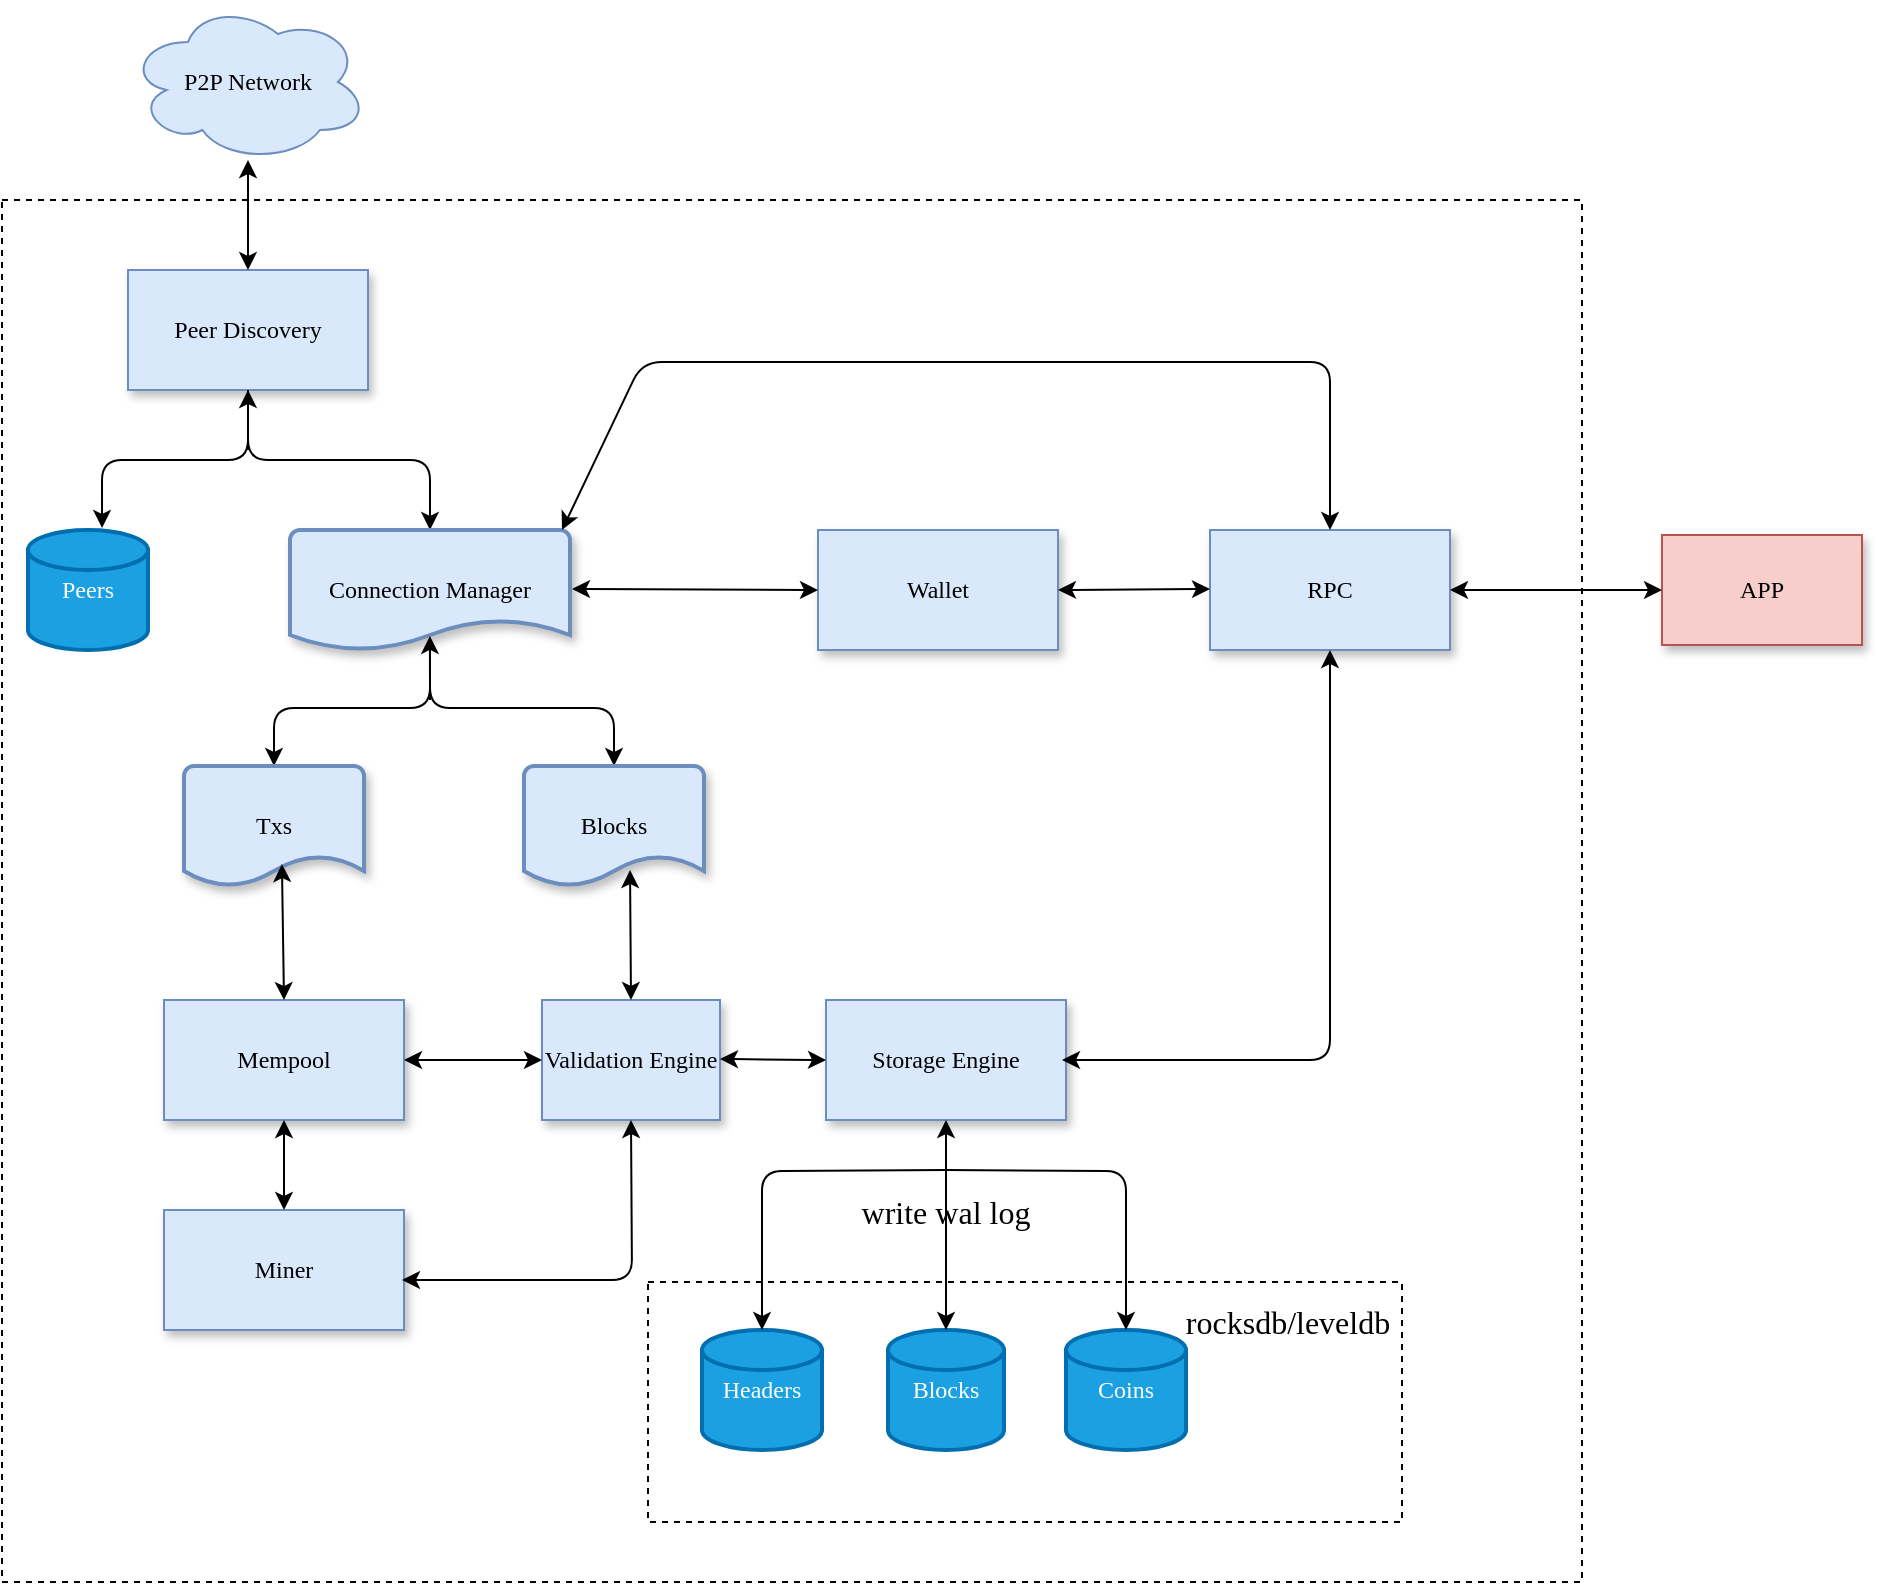 <mxfile version="24.7.7">
  <diagram name="第 1 页" id="tgMQHVBDHuroJmxmnegw">
    <mxGraphModel dx="1242" dy="749" grid="1" gridSize="10" guides="1" tooltips="1" connect="1" arrows="1" fold="1" page="1" pageScale="1" pageWidth="1169" pageHeight="827" math="0" shadow="0">
      <root>
        <mxCell id="0" />
        <mxCell id="1" parent="0" />
        <mxCell id="X7fMvcYtnIwSlndWAkHu-51" value="" style="rounded=0;whiteSpace=wrap;html=1;dashed=1;fillColor=none;fontFamily=Tahoma;" parent="1" vertex="1">
          <mxGeometry x="30" y="109" width="790" height="691" as="geometry" />
        </mxCell>
        <mxCell id="X7fMvcYtnIwSlndWAkHu-61" value="" style="rounded=0;whiteSpace=wrap;html=1;fillColor=none;dashed=1;" parent="1" vertex="1">
          <mxGeometry x="353" y="650" width="377" height="120" as="geometry" />
        </mxCell>
        <mxCell id="X7fMvcYtnIwSlndWAkHu-8" style="edgeStyle=orthogonalEdgeStyle;rounded=1;orthogonalLoop=1;jettySize=auto;html=1;exitX=0.5;exitY=1;exitDx=0;exitDy=0;curved=0;fontFamily=Tahoma;" parent="1" source="X7fMvcYtnIwSlndWAkHu-1" target="X7fMvcYtnIwSlndWAkHu-2" edge="1">
          <mxGeometry relative="1" as="geometry" />
        </mxCell>
        <mxCell id="X7fMvcYtnIwSlndWAkHu-1" value="Peer Discovery" style="rounded=0;whiteSpace=wrap;html=1;shadow=1;fillColor=#dae8fc;strokeColor=#6c8ebf;fontFamily=Tahoma;" parent="1" vertex="1">
          <mxGeometry x="93" y="144" width="120" height="60" as="geometry" />
        </mxCell>
        <mxCell id="X7fMvcYtnIwSlndWAkHu-24" value="" style="edgeStyle=orthogonalEdgeStyle;rounded=1;orthogonalLoop=1;jettySize=auto;html=1;curved=0;fontFamily=Tahoma;" parent="1" source="X7fMvcYtnIwSlndWAkHu-2" target="X7fMvcYtnIwSlndWAkHu-16" edge="1">
          <mxGeometry relative="1" as="geometry" />
        </mxCell>
        <mxCell id="X7fMvcYtnIwSlndWAkHu-25" value="" style="edgeStyle=orthogonalEdgeStyle;rounded=1;orthogonalLoop=1;jettySize=auto;html=1;curved=0;fontFamily=Tahoma;" parent="1" source="X7fMvcYtnIwSlndWAkHu-2" target="X7fMvcYtnIwSlndWAkHu-15" edge="1">
          <mxGeometry relative="1" as="geometry" />
        </mxCell>
        <mxCell id="X7fMvcYtnIwSlndWAkHu-2" value="Connection Manager" style="strokeWidth=2;html=1;shape=mxgraph.flowchart.document2;whiteSpace=wrap;size=0.25;shadow=1;fillColor=#dae8fc;strokeColor=#6c8ebf;fontFamily=Tahoma;" parent="1" vertex="1">
          <mxGeometry x="174" y="274" width="140" height="60" as="geometry" />
        </mxCell>
        <mxCell id="X7fMvcYtnIwSlndWAkHu-3" value="Peers" style="strokeWidth=2;html=1;shape=mxgraph.flowchart.database;whiteSpace=wrap;fillColor=#1ba1e2;fontColor=#ffffff;strokeColor=#006EAF;fontFamily=Tahoma;" parent="1" vertex="1">
          <mxGeometry x="43" y="274" width="60" height="60" as="geometry" />
        </mxCell>
        <mxCell id="X7fMvcYtnIwSlndWAkHu-7" style="edgeStyle=orthogonalEdgeStyle;rounded=1;orthogonalLoop=1;jettySize=auto;html=1;exitX=0.5;exitY=1;exitDx=0;exitDy=0;entryX=0.617;entryY=-0.017;entryDx=0;entryDy=0;entryPerimeter=0;curved=0;fontFamily=Tahoma;" parent="1" source="X7fMvcYtnIwSlndWAkHu-1" target="X7fMvcYtnIwSlndWAkHu-3" edge="1">
          <mxGeometry relative="1" as="geometry" />
        </mxCell>
        <mxCell id="X7fMvcYtnIwSlndWAkHu-9" value="" style="endArrow=classic;html=1;rounded=0;entryX=0.5;entryY=1;entryDx=0;entryDy=0;fontFamily=Tahoma;" parent="1" target="X7fMvcYtnIwSlndWAkHu-1" edge="1">
          <mxGeometry width="50" height="50" relative="1" as="geometry">
            <mxPoint x="153" y="234" as="sourcePoint" />
            <mxPoint x="173" y="254" as="targetPoint" />
          </mxGeometry>
        </mxCell>
        <mxCell id="X7fMvcYtnIwSlndWAkHu-10" value="Wallet" style="rounded=0;whiteSpace=wrap;html=1;fillColor=#dae8fc;strokeColor=#6c8ebf;shadow=1;fontFamily=Tahoma;" parent="1" vertex="1">
          <mxGeometry x="438" y="274" width="120" height="60" as="geometry" />
        </mxCell>
        <mxCell id="X7fMvcYtnIwSlndWAkHu-11" value="" style="endArrow=classic;startArrow=classic;html=1;rounded=0;entryX=0;entryY=0.5;entryDx=0;entryDy=0;fontFamily=Tahoma;" parent="1" target="X7fMvcYtnIwSlndWAkHu-10" edge="1">
          <mxGeometry width="50" height="50" relative="1" as="geometry">
            <mxPoint x="315" y="303.5" as="sourcePoint" />
            <mxPoint x="395" y="303.5" as="targetPoint" />
          </mxGeometry>
        </mxCell>
        <mxCell id="X7fMvcYtnIwSlndWAkHu-12" value="RPC" style="rounded=0;whiteSpace=wrap;html=1;fillColor=#dae8fc;strokeColor=#6c8ebf;shadow=1;fontFamily=Tahoma;" parent="1" vertex="1">
          <mxGeometry x="634" y="274" width="120" height="60" as="geometry" />
        </mxCell>
        <mxCell id="X7fMvcYtnIwSlndWAkHu-13" value="" style="endArrow=classic;startArrow=classic;html=1;rounded=0;exitX=1;exitY=0.5;exitDx=0;exitDy=0;fontFamily=Tahoma;" parent="1" source="X7fMvcYtnIwSlndWAkHu-10" edge="1">
          <mxGeometry width="50" height="50" relative="1" as="geometry">
            <mxPoint x="564" y="304" as="sourcePoint" />
            <mxPoint x="634" y="303.5" as="targetPoint" />
          </mxGeometry>
        </mxCell>
        <mxCell id="X7fMvcYtnIwSlndWAkHu-15" value="Txs" style="strokeWidth=2;html=1;shape=mxgraph.flowchart.document2;whiteSpace=wrap;size=0.25;shadow=1;fillColor=#dae8fc;strokeColor=#6c8ebf;fontFamily=Tahoma;" parent="1" vertex="1">
          <mxGeometry x="121" y="392" width="90" height="60" as="geometry" />
        </mxCell>
        <mxCell id="X7fMvcYtnIwSlndWAkHu-16" value="Blocks" style="strokeWidth=2;html=1;shape=mxgraph.flowchart.document2;whiteSpace=wrap;size=0.25;shadow=1;fillColor=#dae8fc;strokeColor=#6c8ebf;fontFamily=Tahoma;" parent="1" vertex="1">
          <mxGeometry x="291" y="392" width="90" height="60" as="geometry" />
        </mxCell>
        <mxCell id="X7fMvcYtnIwSlndWAkHu-26" value="" style="endArrow=classic;html=1;rounded=0;entryX=0.514;entryY=0.883;entryDx=0;entryDy=0;entryPerimeter=0;fontFamily=Tahoma;" parent="1" edge="1">
          <mxGeometry width="50" height="50" relative="1" as="geometry">
            <mxPoint x="244" y="359" as="sourcePoint" />
            <mxPoint x="243.96" y="326.98" as="targetPoint" />
          </mxGeometry>
        </mxCell>
        <mxCell id="X7fMvcYtnIwSlndWAkHu-27" value="Mempool" style="rounded=0;whiteSpace=wrap;html=1;fillColor=#dae8fc;strokeColor=#6c8ebf;shadow=1;fontFamily=Tahoma;" parent="1" vertex="1">
          <mxGeometry x="111" y="509" width="120" height="60" as="geometry" />
        </mxCell>
        <mxCell id="X7fMvcYtnIwSlndWAkHu-28" value="Validation Engine" style="rounded=0;whiteSpace=wrap;html=1;fillColor=#dae8fc;strokeColor=#6c8ebf;shadow=1;fontFamily=Tahoma;" parent="1" vertex="1">
          <mxGeometry x="300" y="509" width="89" height="60" as="geometry" />
        </mxCell>
        <mxCell id="X7fMvcYtnIwSlndWAkHu-29" value="" style="endArrow=classic;startArrow=classic;html=1;rounded=0;exitX=0.5;exitY=0;exitDx=0;exitDy=0;entryX=0.544;entryY=0.817;entryDx=0;entryDy=0;entryPerimeter=0;fontFamily=Tahoma;" parent="1" source="X7fMvcYtnIwSlndWAkHu-27" target="X7fMvcYtnIwSlndWAkHu-15" edge="1">
          <mxGeometry width="50" height="50" relative="1" as="geometry">
            <mxPoint x="121" y="489" as="sourcePoint" />
            <mxPoint x="171" y="469" as="targetPoint" />
          </mxGeometry>
        </mxCell>
        <mxCell id="X7fMvcYtnIwSlndWAkHu-33" value="Miner" style="rounded=0;whiteSpace=wrap;html=1;fillColor=#dae8fc;strokeColor=#6c8ebf;shadow=1;fontFamily=Tahoma;" parent="1" vertex="1">
          <mxGeometry x="111" y="614" width="120" height="60" as="geometry" />
        </mxCell>
        <mxCell id="X7fMvcYtnIwSlndWAkHu-34" value="" style="endArrow=classic;startArrow=classic;html=1;rounded=0;exitX=0.5;exitY=0;exitDx=0;exitDy=0;fontFamily=Tahoma;" parent="1" source="X7fMvcYtnIwSlndWAkHu-33" edge="1">
          <mxGeometry width="50" height="50" relative="1" as="geometry">
            <mxPoint x="121" y="619" as="sourcePoint" />
            <mxPoint x="171" y="569" as="targetPoint" />
          </mxGeometry>
        </mxCell>
        <mxCell id="X7fMvcYtnIwSlndWAkHu-35" value="" style="endArrow=classic;startArrow=classic;html=1;rounded=0;entryX=0;entryY=0.5;entryDx=0;entryDy=0;exitX=1;exitY=0.5;exitDx=0;exitDy=0;fontFamily=Tahoma;" parent="1" source="X7fMvcYtnIwSlndWAkHu-27" target="X7fMvcYtnIwSlndWAkHu-28" edge="1">
          <mxGeometry width="50" height="50" relative="1" as="geometry">
            <mxPoint x="231" y="549" as="sourcePoint" />
            <mxPoint x="281" y="499" as="targetPoint" />
          </mxGeometry>
        </mxCell>
        <mxCell id="X7fMvcYtnIwSlndWAkHu-38" value="" style="endArrow=classic;startArrow=classic;html=1;rounded=0;exitX=0.5;exitY=0;exitDx=0;exitDy=0;entryX=0.589;entryY=0.867;entryDx=0;entryDy=0;entryPerimeter=0;fontFamily=Tahoma;" parent="1" source="X7fMvcYtnIwSlndWAkHu-28" target="X7fMvcYtnIwSlndWAkHu-16" edge="1">
          <mxGeometry width="50" height="50" relative="1" as="geometry">
            <mxPoint x="300" y="489" as="sourcePoint" />
            <mxPoint x="350" y="439" as="targetPoint" />
          </mxGeometry>
        </mxCell>
        <mxCell id="X7fMvcYtnIwSlndWAkHu-39" value="Storage Engine" style="rounded=0;whiteSpace=wrap;html=1;fillColor=#dae8fc;strokeColor=#6c8ebf;shadow=1;fontFamily=Tahoma;" parent="1" vertex="1">
          <mxGeometry x="442" y="509" width="120" height="60" as="geometry" />
        </mxCell>
        <mxCell id="X7fMvcYtnIwSlndWAkHu-40" value="" style="endArrow=classic;startArrow=classic;html=1;rounded=1;entryX=0.5;entryY=1;entryDx=0;entryDy=0;curved=0;fontFamily=Tahoma;" parent="1" target="X7fMvcYtnIwSlndWAkHu-28" edge="1">
          <mxGeometry width="50" height="50" relative="1" as="geometry">
            <mxPoint x="230" y="649" as="sourcePoint" />
            <mxPoint x="280" y="599" as="targetPoint" />
            <Array as="points">
              <mxPoint x="345" y="649" />
            </Array>
          </mxGeometry>
        </mxCell>
        <mxCell id="X7fMvcYtnIwSlndWAkHu-41" value="" style="endArrow=classic;startArrow=classic;html=1;rounded=0;exitX=1;exitY=0.5;exitDx=0;exitDy=0;entryX=0;entryY=0.5;entryDx=0;entryDy=0;fontFamily=Tahoma;" parent="1" target="X7fMvcYtnIwSlndWAkHu-39" edge="1">
          <mxGeometry width="50" height="50" relative="1" as="geometry">
            <mxPoint x="389" y="538.5" as="sourcePoint" />
            <mxPoint x="430" y="539" as="targetPoint" />
          </mxGeometry>
        </mxCell>
        <mxCell id="X7fMvcYtnIwSlndWAkHu-43" value="Headers" style="strokeWidth=2;html=1;shape=mxgraph.flowchart.database;whiteSpace=wrap;fillColor=#1ba1e2;fontColor=#ffffff;strokeColor=#006EAF;fontFamily=Tahoma;" parent="1" vertex="1">
          <mxGeometry x="380" y="674" width="60" height="60" as="geometry" />
        </mxCell>
        <mxCell id="X7fMvcYtnIwSlndWAkHu-44" value="Blocks" style="strokeWidth=2;html=1;shape=mxgraph.flowchart.database;whiteSpace=wrap;fillColor=#1ba1e2;fontColor=#ffffff;strokeColor=#006EAF;fontFamily=Tahoma;" parent="1" vertex="1">
          <mxGeometry x="473" y="674" width="58" height="60" as="geometry" />
        </mxCell>
        <mxCell id="X7fMvcYtnIwSlndWAkHu-45" value="Coins" style="strokeWidth=2;html=1;shape=mxgraph.flowchart.database;whiteSpace=wrap;fillColor=#1ba1e2;fontColor=#ffffff;strokeColor=#006EAF;fontFamily=Tahoma;" parent="1" vertex="1">
          <mxGeometry x="562" y="674" width="60" height="60" as="geometry" />
        </mxCell>
        <mxCell id="X7fMvcYtnIwSlndWAkHu-47" style="edgeStyle=orthogonalEdgeStyle;rounded=1;orthogonalLoop=1;jettySize=auto;html=1;exitX=0.5;exitY=1;exitDx=0;exitDy=0;entryX=0.5;entryY=0;entryDx=0;entryDy=0;entryPerimeter=0;curved=0;fontFamily=Tahoma;" parent="1" target="X7fMvcYtnIwSlndWAkHu-43" edge="1">
          <mxGeometry relative="1" as="geometry">
            <mxPoint x="502" y="594" as="sourcePoint" />
          </mxGeometry>
        </mxCell>
        <mxCell id="X7fMvcYtnIwSlndWAkHu-48" style="edgeStyle=orthogonalEdgeStyle;rounded=1;orthogonalLoop=1;jettySize=auto;html=1;exitX=0.5;exitY=1;exitDx=0;exitDy=0;entryX=0.5;entryY=0;entryDx=0;entryDy=0;entryPerimeter=0;curved=0;fontFamily=Tahoma;" parent="1" target="X7fMvcYtnIwSlndWAkHu-45" edge="1">
          <mxGeometry relative="1" as="geometry">
            <mxPoint x="502" y="594" as="sourcePoint" />
          </mxGeometry>
        </mxCell>
        <mxCell id="X7fMvcYtnIwSlndWAkHu-49" value="" style="endArrow=classic;startArrow=classic;html=1;rounded=0;exitX=0.5;exitY=0;exitDx=0;exitDy=0;exitPerimeter=0;entryX=0.5;entryY=1;entryDx=0;entryDy=0;fontFamily=Tahoma;" parent="1" source="X7fMvcYtnIwSlndWAkHu-44" target="X7fMvcYtnIwSlndWAkHu-39" edge="1">
          <mxGeometry width="50" height="50" relative="1" as="geometry">
            <mxPoint x="450" y="644" as="sourcePoint" />
            <mxPoint x="502" y="594" as="targetPoint" />
          </mxGeometry>
        </mxCell>
        <mxCell id="X7fMvcYtnIwSlndWAkHu-50" value="APP" style="rounded=0;whiteSpace=wrap;html=1;fillColor=#f8cecc;strokeColor=#b85450;shadow=1;fontFamily=Tahoma;" parent="1" vertex="1">
          <mxGeometry x="860" y="276.5" width="100" height="55" as="geometry" />
        </mxCell>
        <mxCell id="X7fMvcYtnIwSlndWAkHu-52" value="" style="endArrow=classic;startArrow=classic;html=1;rounded=1;entryX=0.5;entryY=1;entryDx=0;entryDy=0;curved=0;fontFamily=Tahoma;" parent="1" target="X7fMvcYtnIwSlndWAkHu-12" edge="1">
          <mxGeometry width="50" height="50" relative="1" as="geometry">
            <mxPoint x="560" y="539" as="sourcePoint" />
            <mxPoint x="610" y="489" as="targetPoint" />
            <Array as="points">
              <mxPoint x="694" y="539" />
            </Array>
          </mxGeometry>
        </mxCell>
        <mxCell id="X7fMvcYtnIwSlndWAkHu-53" value="" style="endArrow=classic;startArrow=classic;html=1;rounded=0;entryX=0;entryY=0.5;entryDx=0;entryDy=0;exitX=1;exitY=0.5;exitDx=0;exitDy=0;fontFamily=Tahoma;" parent="1" source="X7fMvcYtnIwSlndWAkHu-12" target="X7fMvcYtnIwSlndWAkHu-50" edge="1">
          <mxGeometry width="50" height="50" relative="1" as="geometry">
            <mxPoint x="760" y="309" as="sourcePoint" />
            <mxPoint x="810" y="259" as="targetPoint" />
          </mxGeometry>
        </mxCell>
        <mxCell id="X7fMvcYtnIwSlndWAkHu-54" value="P2P Network" style="ellipse;shape=cloud;whiteSpace=wrap;html=1;fillColor=#dae8fc;strokeColor=#6c8ebf;fontFamily=Tahoma;" parent="1" vertex="1">
          <mxGeometry x="93" y="10" width="120" height="80" as="geometry" />
        </mxCell>
        <mxCell id="X7fMvcYtnIwSlndWAkHu-55" value="" style="endArrow=classic;startArrow=classic;html=1;rounded=0;exitX=0.5;exitY=0;exitDx=0;exitDy=0;entryX=0.5;entryY=0.988;entryDx=0;entryDy=0;entryPerimeter=0;" parent="1" source="X7fMvcYtnIwSlndWAkHu-1" target="X7fMvcYtnIwSlndWAkHu-54" edge="1">
          <mxGeometry width="50" height="50" relative="1" as="geometry">
            <mxPoint x="110" y="130" as="sourcePoint" />
            <mxPoint x="160" y="80" as="targetPoint" />
          </mxGeometry>
        </mxCell>
        <mxCell id="X7fMvcYtnIwSlndWAkHu-60" value="" style="endArrow=classic;startArrow=classic;html=1;rounded=1;entryX=0.5;entryY=0;entryDx=0;entryDy=0;curved=0;" parent="1" target="X7fMvcYtnIwSlndWAkHu-12" edge="1">
          <mxGeometry width="50" height="50" relative="1" as="geometry">
            <mxPoint x="310" y="274" as="sourcePoint" />
            <mxPoint x="360" y="230" as="targetPoint" />
            <Array as="points">
              <mxPoint x="350" y="190" />
              <mxPoint x="694" y="190" />
            </Array>
          </mxGeometry>
        </mxCell>
        <mxCell id="X7fMvcYtnIwSlndWAkHu-62" value="rocksdb/leveldb" style="text;strokeColor=none;align=center;fillColor=none;html=1;verticalAlign=middle;whiteSpace=wrap;rounded=0;fontFamily=Tahoma;fontSize=16;" parent="1" vertex="1">
          <mxGeometry x="630" y="650" width="86" height="40" as="geometry" />
        </mxCell>
        <mxCell id="X7fMvcYtnIwSlndWAkHu-63" value="write wal log" style="text;strokeColor=none;align=center;fillColor=none;html=1;verticalAlign=middle;whiteSpace=wrap;rounded=0;fontFamily=Tahoma;fontSize=16;" parent="1" vertex="1">
          <mxGeometry x="392" y="600" width="220" height="30" as="geometry" />
        </mxCell>
      </root>
    </mxGraphModel>
  </diagram>
</mxfile>
